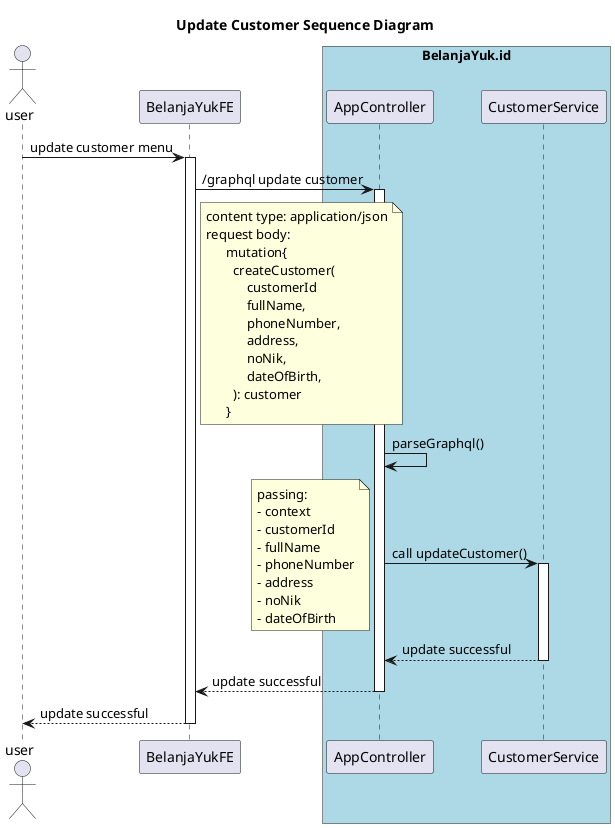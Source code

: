 @startuml
title: Update Customer Sequence Diagram
actor user
participant BelanjaYukFE
box "BelanjaYuk.id" #LightBlue
participant AppController
participant CustomerService
end box

user -> BelanjaYukFE ++ : update customer menu
BelanjaYukFE -> AppController ++ : /graphql update customer
    note right of BelanjaYukFE
    content type: application/json
    request body:
          mutation{
            createCustomer(
                customerId
                fullName,
                phoneNumber,
                address,
                noNik,
                dateOfBirth,
            ): customer
          }
    end note
AppController -> AppController : parseGraphql()
AppController -> CustomerService ++ : call updateCustomer()
    note left
    passing:
    - context
    - customerId
    - fullName
    - phoneNumber
    - address
    - noNik
    - dateOfBirth
    end note
CustomerService --> AppController -- : update successful
AppController --> BelanjaYukFE -- : update successful
BelanjaYukFE --> user -- : update successful
@enduml